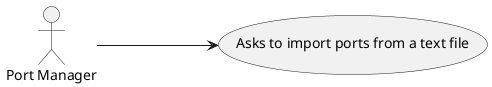 @startuml
'https://plantuml.com/use-case-diagram

left to right direction

:Port Manager: as PM
(Asks to import ports from a text file) as (Use)

PM ---> (Use)
@enduml